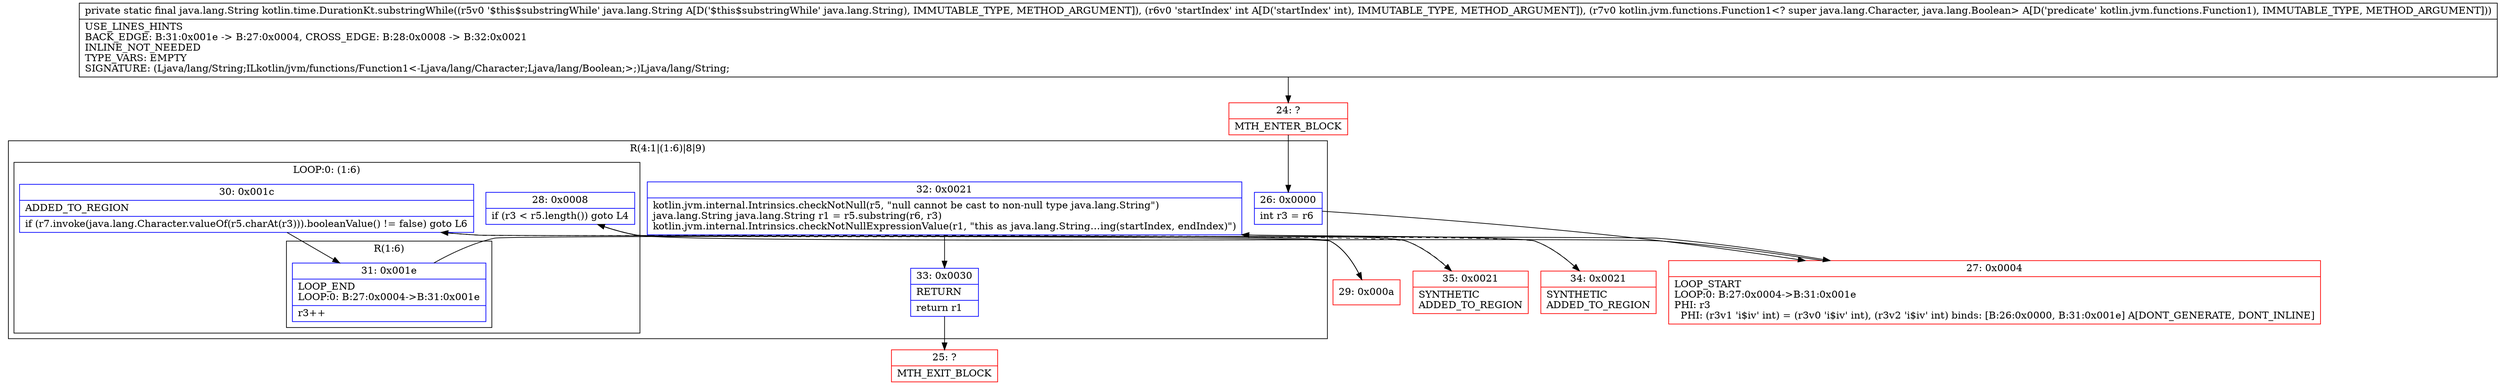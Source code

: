 digraph "CFG forkotlin.time.DurationKt.substringWhile(Ljava\/lang\/String;ILkotlin\/jvm\/functions\/Function1;)Ljava\/lang\/String;" {
subgraph cluster_Region_507777733 {
label = "R(4:1|(1:6)|8|9)";
node [shape=record,color=blue];
Node_26 [shape=record,label="{26\:\ 0x0000|int r3 = r6\l}"];
subgraph cluster_LoopRegion_1109896754 {
label = "LOOP:0: (1:6)";
node [shape=record,color=blue];
Node_28 [shape=record,label="{28\:\ 0x0008|if (r3 \< r5.length()) goto L4\l}"];
Node_30 [shape=record,label="{30\:\ 0x001c|ADDED_TO_REGION\l|if (r7.invoke(java.lang.Character.valueOf(r5.charAt(r3))).booleanValue() != false) goto L6\l}"];
subgraph cluster_Region_1107269679 {
label = "R(1:6)";
node [shape=record,color=blue];
Node_31 [shape=record,label="{31\:\ 0x001e|LOOP_END\lLOOP:0: B:27:0x0004\-\>B:31:0x001e\l|r3++\l}"];
}
}
Node_32 [shape=record,label="{32\:\ 0x0021|kotlin.jvm.internal.Intrinsics.checkNotNull(r5, \"null cannot be cast to non\-null type java.lang.String\")\ljava.lang.String java.lang.String r1 = r5.substring(r6, r3)\lkotlin.jvm.internal.Intrinsics.checkNotNullExpressionValue(r1, \"this as java.lang.String…ing(startIndex, endIndex)\")\l}"];
Node_33 [shape=record,label="{33\:\ 0x0030|RETURN\l|return r1\l}"];
}
Node_24 [shape=record,color=red,label="{24\:\ ?|MTH_ENTER_BLOCK\l}"];
Node_27 [shape=record,color=red,label="{27\:\ 0x0004|LOOP_START\lLOOP:0: B:27:0x0004\-\>B:31:0x001e\lPHI: r3 \l  PHI: (r3v1 'i$iv' int) = (r3v0 'i$iv' int), (r3v2 'i$iv' int) binds: [B:26:0x0000, B:31:0x001e] A[DONT_GENERATE, DONT_INLINE]\l}"];
Node_29 [shape=record,color=red,label="{29\:\ 0x000a}"];
Node_35 [shape=record,color=red,label="{35\:\ 0x0021|SYNTHETIC\lADDED_TO_REGION\l}"];
Node_25 [shape=record,color=red,label="{25\:\ ?|MTH_EXIT_BLOCK\l}"];
Node_34 [shape=record,color=red,label="{34\:\ 0x0021|SYNTHETIC\lADDED_TO_REGION\l}"];
MethodNode[shape=record,label="{private static final java.lang.String kotlin.time.DurationKt.substringWhile((r5v0 '$this$substringWhile' java.lang.String A[D('$this$substringWhile' java.lang.String), IMMUTABLE_TYPE, METHOD_ARGUMENT]), (r6v0 'startIndex' int A[D('startIndex' int), IMMUTABLE_TYPE, METHOD_ARGUMENT]), (r7v0 kotlin.jvm.functions.Function1\<? super java.lang.Character, java.lang.Boolean\> A[D('predicate' kotlin.jvm.functions.Function1), IMMUTABLE_TYPE, METHOD_ARGUMENT]))  | USE_LINES_HINTS\lBACK_EDGE: B:31:0x001e \-\> B:27:0x0004, CROSS_EDGE: B:28:0x0008 \-\> B:32:0x0021\lINLINE_NOT_NEEDED\lTYPE_VARS: EMPTY\lSIGNATURE: (Ljava\/lang\/String;ILkotlin\/jvm\/functions\/Function1\<\-Ljava\/lang\/Character;Ljava\/lang\/Boolean;\>;)Ljava\/lang\/String;\l}"];
MethodNode -> Node_24;Node_26 -> Node_27;
Node_28 -> Node_29;
Node_28 -> Node_34[style=dashed];
Node_30 -> Node_31;
Node_30 -> Node_35[style=dashed];
Node_31 -> Node_27;
Node_32 -> Node_33;
Node_33 -> Node_25;
Node_24 -> Node_26;
Node_27 -> Node_28;
Node_29 -> Node_30;
Node_35 -> Node_32;
Node_34 -> Node_32;
}

